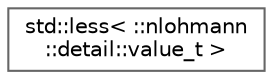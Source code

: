 digraph "Graphical Class Hierarchy"
{
 // LATEX_PDF_SIZE
  bgcolor="transparent";
  edge [fontname=Helvetica,fontsize=10,labelfontname=Helvetica,labelfontsize=10];
  node [fontname=Helvetica,fontsize=10,shape=box,height=0.2,width=0.4];
  rankdir="LR";
  Node0 [id="Node000000",label="std::less\< ::nlohmann\l::detail::value_t \>",height=0.2,width=0.4,color="grey40", fillcolor="white", style="filled",URL="$structstd_1_1less_3_01_1_1nlohmann_1_1detail_1_1value__t_01_4.html",tooltip=" "];
}
